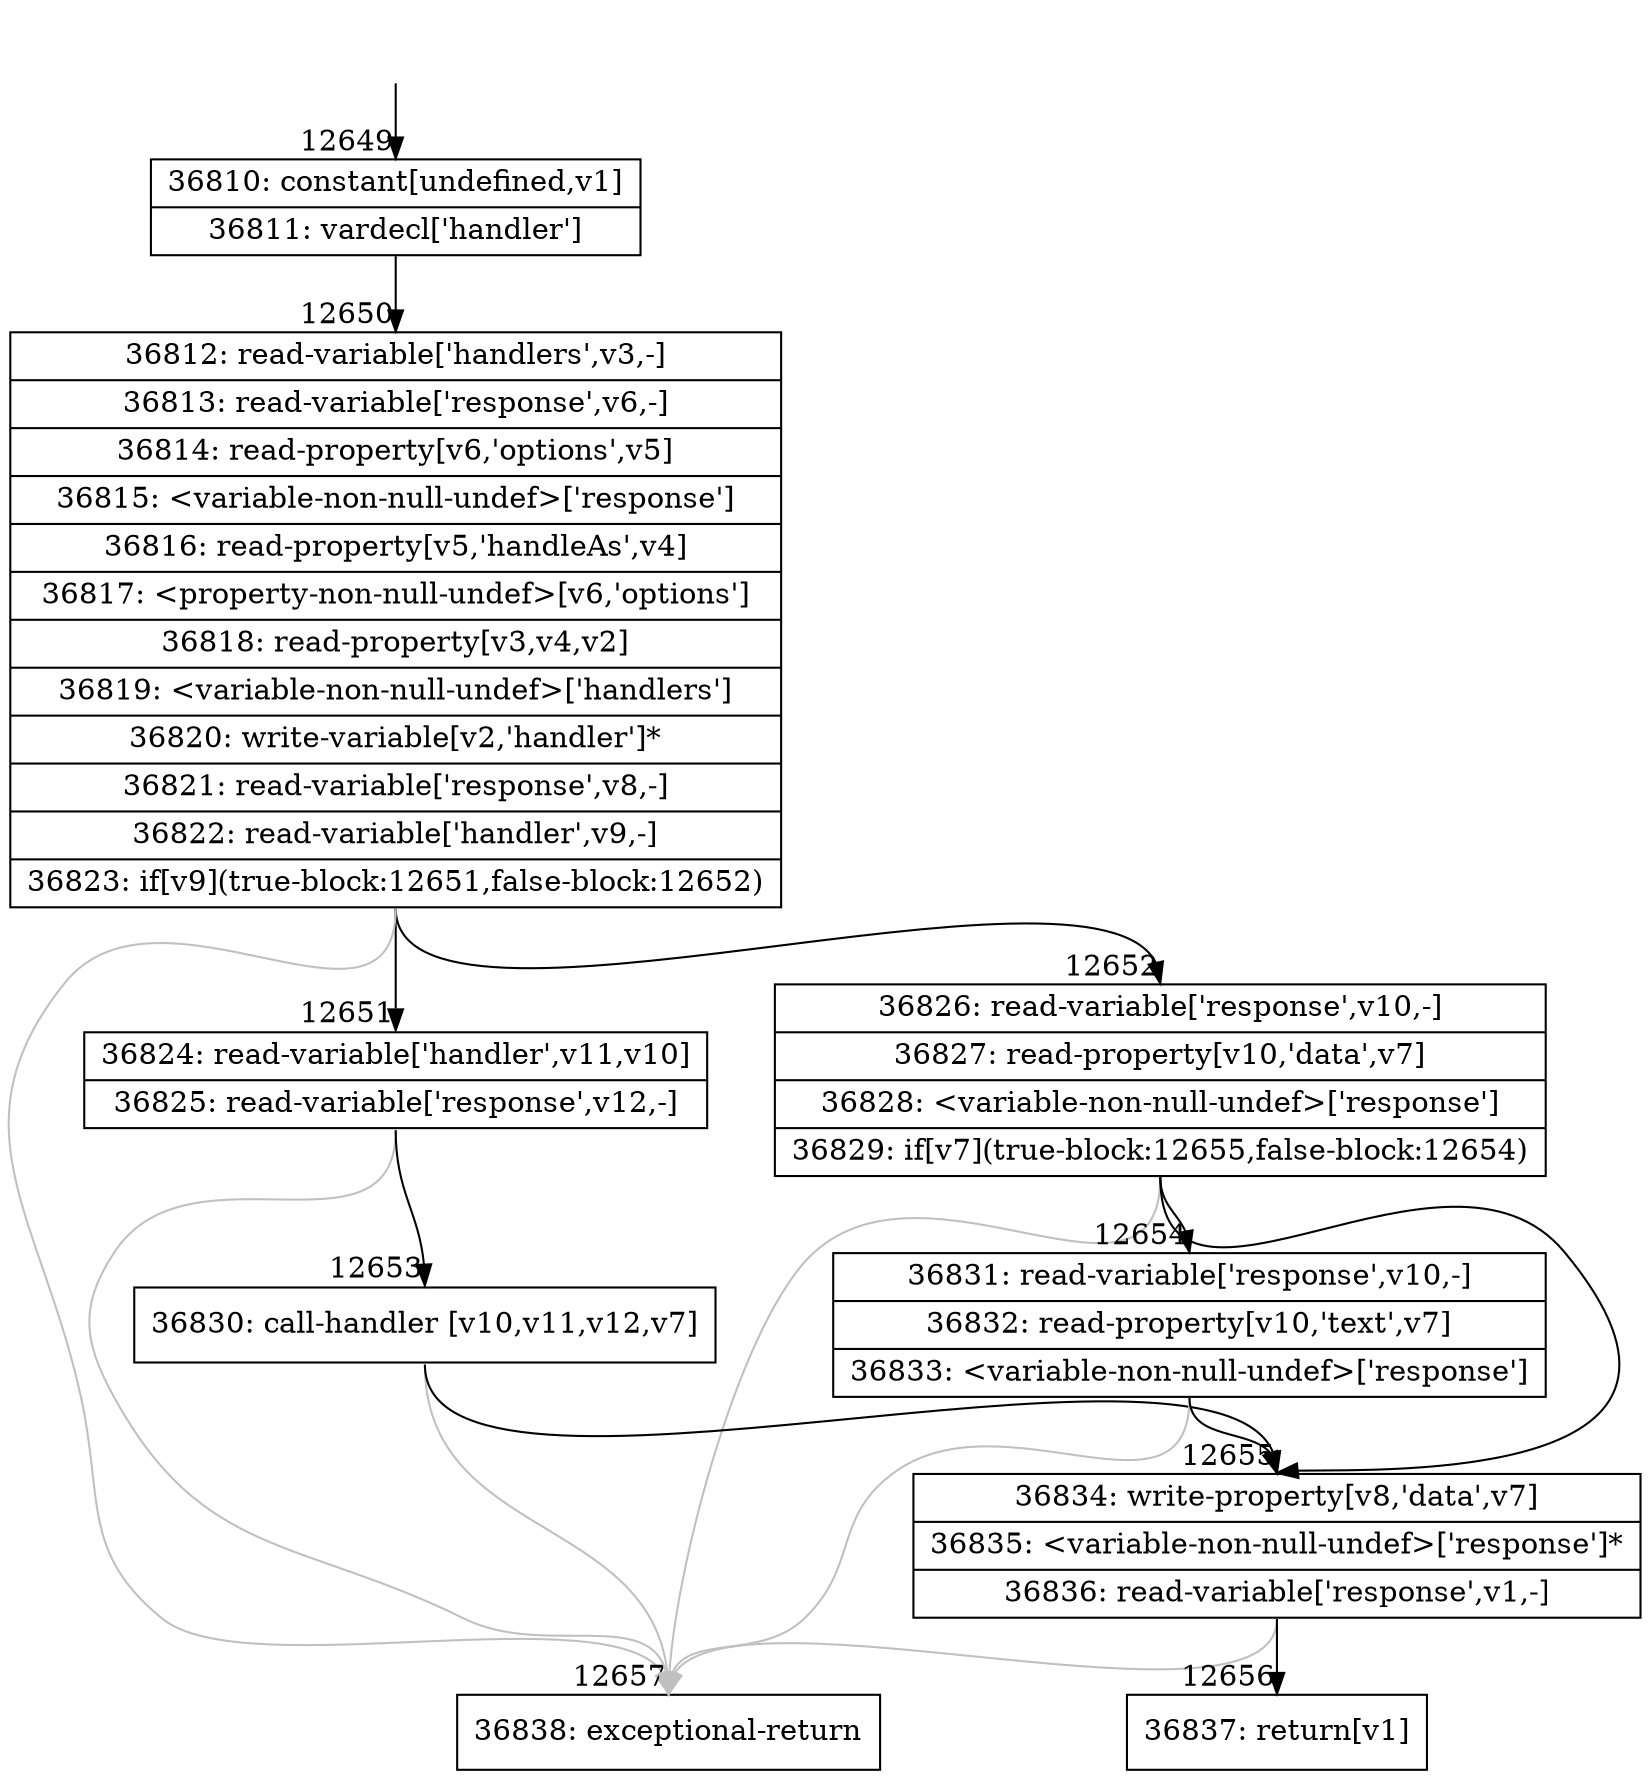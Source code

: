 digraph {
rankdir="TD"
BB_entry927[shape=none,label=""];
BB_entry927 -> BB12649 [tailport=s, headport=n, headlabel="    12649"]
BB12649 [shape=record label="{36810: constant[undefined,v1]|36811: vardecl['handler']}" ] 
BB12649 -> BB12650 [tailport=s, headport=n, headlabel="      12650"]
BB12650 [shape=record label="{36812: read-variable['handlers',v3,-]|36813: read-variable['response',v6,-]|36814: read-property[v6,'options',v5]|36815: \<variable-non-null-undef\>['response']|36816: read-property[v5,'handleAs',v4]|36817: \<property-non-null-undef\>[v6,'options']|36818: read-property[v3,v4,v2]|36819: \<variable-non-null-undef\>['handlers']|36820: write-variable[v2,'handler']*|36821: read-variable['response',v8,-]|36822: read-variable['handler',v9,-]|36823: if[v9](true-block:12651,false-block:12652)}" ] 
BB12650 -> BB12651 [tailport=s, headport=n, headlabel="      12651"]
BB12650 -> BB12652 [tailport=s, headport=n, headlabel="      12652"]
BB12650 -> BB12657 [tailport=s, headport=n, color=gray, headlabel="      12657"]
BB12651 [shape=record label="{36824: read-variable['handler',v11,v10]|36825: read-variable['response',v12,-]}" ] 
BB12651 -> BB12653 [tailport=s, headport=n, headlabel="      12653"]
BB12651 -> BB12657 [tailport=s, headport=n, color=gray]
BB12652 [shape=record label="{36826: read-variable['response',v10,-]|36827: read-property[v10,'data',v7]|36828: \<variable-non-null-undef\>['response']|36829: if[v7](true-block:12655,false-block:12654)}" ] 
BB12652 -> BB12655 [tailport=s, headport=n, headlabel="      12655"]
BB12652 -> BB12654 [tailport=s, headport=n, headlabel="      12654"]
BB12652 -> BB12657 [tailport=s, headport=n, color=gray]
BB12653 [shape=record label="{36830: call-handler [v10,v11,v12,v7]}" ] 
BB12653 -> BB12655 [tailport=s, headport=n]
BB12653 -> BB12657 [tailport=s, headport=n, color=gray]
BB12654 [shape=record label="{36831: read-variable['response',v10,-]|36832: read-property[v10,'text',v7]|36833: \<variable-non-null-undef\>['response']}" ] 
BB12654 -> BB12655 [tailport=s, headport=n]
BB12654 -> BB12657 [tailport=s, headport=n, color=gray]
BB12655 [shape=record label="{36834: write-property[v8,'data',v7]|36835: \<variable-non-null-undef\>['response']*|36836: read-variable['response',v1,-]}" ] 
BB12655 -> BB12656 [tailport=s, headport=n, headlabel="      12656"]
BB12655 -> BB12657 [tailport=s, headport=n, color=gray]
BB12656 [shape=record label="{36837: return[v1]}" ] 
BB12657 [shape=record label="{36838: exceptional-return}" ] 
//#$~ 17772
}
